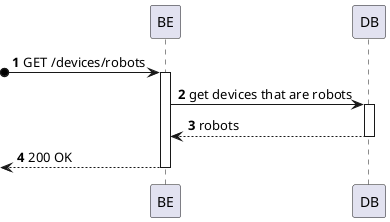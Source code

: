 @startuml process-view
autonumber
participant BE as "BE"
participant DB as "DB"

?o-> BE : GET /devices/robots
activate BE

BE -> DB : get devices that are robots
activate DB

DB --> BE : robots
deactivate DB

<-- BE : 200 OK
deactivate BE

@enduml